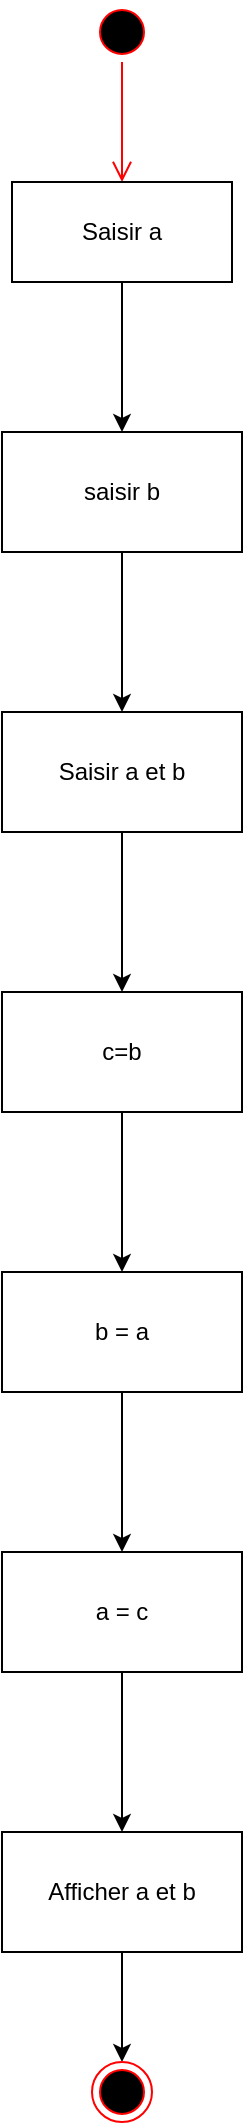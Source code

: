 <mxfile version="21.5.0" type="device">
  <diagram name="Page-1" id="zOitkXPEHhf0m86IgJ0V">
    <mxGraphModel dx="1194" dy="3152" grid="1" gridSize="10" guides="1" tooltips="1" connect="1" arrows="1" fold="1" page="1" pageScale="1" pageWidth="827" pageHeight="1169" math="0" shadow="0">
      <root>
        <mxCell id="0" />
        <mxCell id="1" parent="0" />
        <mxCell id="rbEFLcyK6tQvupdDlYNd-1" value="" style="ellipse;html=1;shape=startState;fillColor=#000000;strokeColor=#ff0000;" vertex="1" parent="1">
          <mxGeometry x="384" y="-1990" width="30" height="30" as="geometry" />
        </mxCell>
        <mxCell id="rbEFLcyK6tQvupdDlYNd-2" value="" style="edgeStyle=orthogonalEdgeStyle;html=1;verticalAlign=bottom;endArrow=open;endSize=8;strokeColor=#ff0000;rounded=0;" edge="1" source="rbEFLcyK6tQvupdDlYNd-1" parent="1">
          <mxGeometry relative="1" as="geometry">
            <mxPoint x="399" y="-1900" as="targetPoint" />
          </mxGeometry>
        </mxCell>
        <mxCell id="rbEFLcyK6tQvupdDlYNd-7" value="" style="edgeStyle=orthogonalEdgeStyle;rounded=0;orthogonalLoop=1;jettySize=auto;html=1;" edge="1" parent="1" source="rbEFLcyK6tQvupdDlYNd-4" target="rbEFLcyK6tQvupdDlYNd-6">
          <mxGeometry relative="1" as="geometry" />
        </mxCell>
        <mxCell id="rbEFLcyK6tQvupdDlYNd-4" value="Saisir a" style="html=1;whiteSpace=wrap;" vertex="1" parent="1">
          <mxGeometry x="344" y="-1900" width="110" height="50" as="geometry" />
        </mxCell>
        <mxCell id="rbEFLcyK6tQvupdDlYNd-9" value="" style="edgeStyle=orthogonalEdgeStyle;rounded=0;orthogonalLoop=1;jettySize=auto;html=1;" edge="1" parent="1" source="rbEFLcyK6tQvupdDlYNd-6" target="rbEFLcyK6tQvupdDlYNd-8">
          <mxGeometry relative="1" as="geometry" />
        </mxCell>
        <mxCell id="rbEFLcyK6tQvupdDlYNd-6" value="saisir b" style="whiteSpace=wrap;html=1;" vertex="1" parent="1">
          <mxGeometry x="339" y="-1775" width="120" height="60" as="geometry" />
        </mxCell>
        <mxCell id="rbEFLcyK6tQvupdDlYNd-11" value="" style="edgeStyle=orthogonalEdgeStyle;rounded=0;orthogonalLoop=1;jettySize=auto;html=1;" edge="1" parent="1" source="rbEFLcyK6tQvupdDlYNd-8" target="rbEFLcyK6tQvupdDlYNd-10">
          <mxGeometry relative="1" as="geometry" />
        </mxCell>
        <mxCell id="rbEFLcyK6tQvupdDlYNd-8" value="Saisir a et b" style="whiteSpace=wrap;html=1;" vertex="1" parent="1">
          <mxGeometry x="339" y="-1635" width="120" height="60" as="geometry" />
        </mxCell>
        <mxCell id="rbEFLcyK6tQvupdDlYNd-13" value="" style="edgeStyle=orthogonalEdgeStyle;rounded=0;orthogonalLoop=1;jettySize=auto;html=1;" edge="1" parent="1" source="rbEFLcyK6tQvupdDlYNd-10" target="rbEFLcyK6tQvupdDlYNd-12">
          <mxGeometry relative="1" as="geometry" />
        </mxCell>
        <mxCell id="rbEFLcyK6tQvupdDlYNd-10" value="c=b" style="whiteSpace=wrap;html=1;" vertex="1" parent="1">
          <mxGeometry x="339" y="-1495" width="120" height="60" as="geometry" />
        </mxCell>
        <mxCell id="rbEFLcyK6tQvupdDlYNd-15" value="" style="edgeStyle=orthogonalEdgeStyle;rounded=0;orthogonalLoop=1;jettySize=auto;html=1;" edge="1" parent="1" source="rbEFLcyK6tQvupdDlYNd-12" target="rbEFLcyK6tQvupdDlYNd-14">
          <mxGeometry relative="1" as="geometry" />
        </mxCell>
        <mxCell id="rbEFLcyK6tQvupdDlYNd-12" value="b = a" style="whiteSpace=wrap;html=1;" vertex="1" parent="1">
          <mxGeometry x="339" y="-1355" width="120" height="60" as="geometry" />
        </mxCell>
        <mxCell id="rbEFLcyK6tQvupdDlYNd-17" value="" style="edgeStyle=orthogonalEdgeStyle;rounded=0;orthogonalLoop=1;jettySize=auto;html=1;" edge="1" parent="1" source="rbEFLcyK6tQvupdDlYNd-14" target="rbEFLcyK6tQvupdDlYNd-16">
          <mxGeometry relative="1" as="geometry" />
        </mxCell>
        <mxCell id="rbEFLcyK6tQvupdDlYNd-14" value="a = c" style="whiteSpace=wrap;html=1;" vertex="1" parent="1">
          <mxGeometry x="339" y="-1215" width="120" height="60" as="geometry" />
        </mxCell>
        <mxCell id="rbEFLcyK6tQvupdDlYNd-19" value="" style="edgeStyle=orthogonalEdgeStyle;rounded=0;orthogonalLoop=1;jettySize=auto;html=1;" edge="1" parent="1" source="rbEFLcyK6tQvupdDlYNd-16" target="rbEFLcyK6tQvupdDlYNd-18">
          <mxGeometry relative="1" as="geometry" />
        </mxCell>
        <mxCell id="rbEFLcyK6tQvupdDlYNd-16" value="Afficher a et b" style="whiteSpace=wrap;html=1;" vertex="1" parent="1">
          <mxGeometry x="339" y="-1075" width="120" height="60" as="geometry" />
        </mxCell>
        <mxCell id="rbEFLcyK6tQvupdDlYNd-18" value="" style="ellipse;html=1;shape=endState;fillColor=#000000;strokeColor=#ff0000;" vertex="1" parent="1">
          <mxGeometry x="384" y="-960" width="30" height="30" as="geometry" />
        </mxCell>
      </root>
    </mxGraphModel>
  </diagram>
</mxfile>
